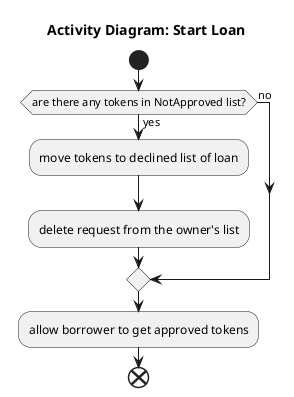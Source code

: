 @startuml
title Activity Diagram: Start Loan
start

if (are there any tokens in NotApproved list?) then (yes)
  :move tokens to declined list of loan;
  :delete request from the owner's list;
else (no)
endif

:allow borrower to get approved tokens;

end
@enduml